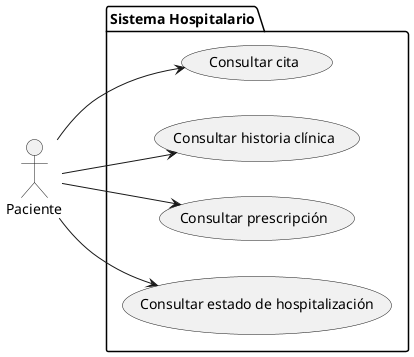 @startuml
left to right direction

actor "Paciente" as paciente

package "Sistema Hospitalario" {
    usecase "Consultar cita" as UC6
    usecase "Consultar historia clínica" as UC10
    usecase "Consultar prescripción" as UC13
    usecase "Consultar estado de hospitalización" as UC17
}

paciente --> UC6
paciente --> UC10
paciente --> UC13
paciente --> UC17

@enduml
